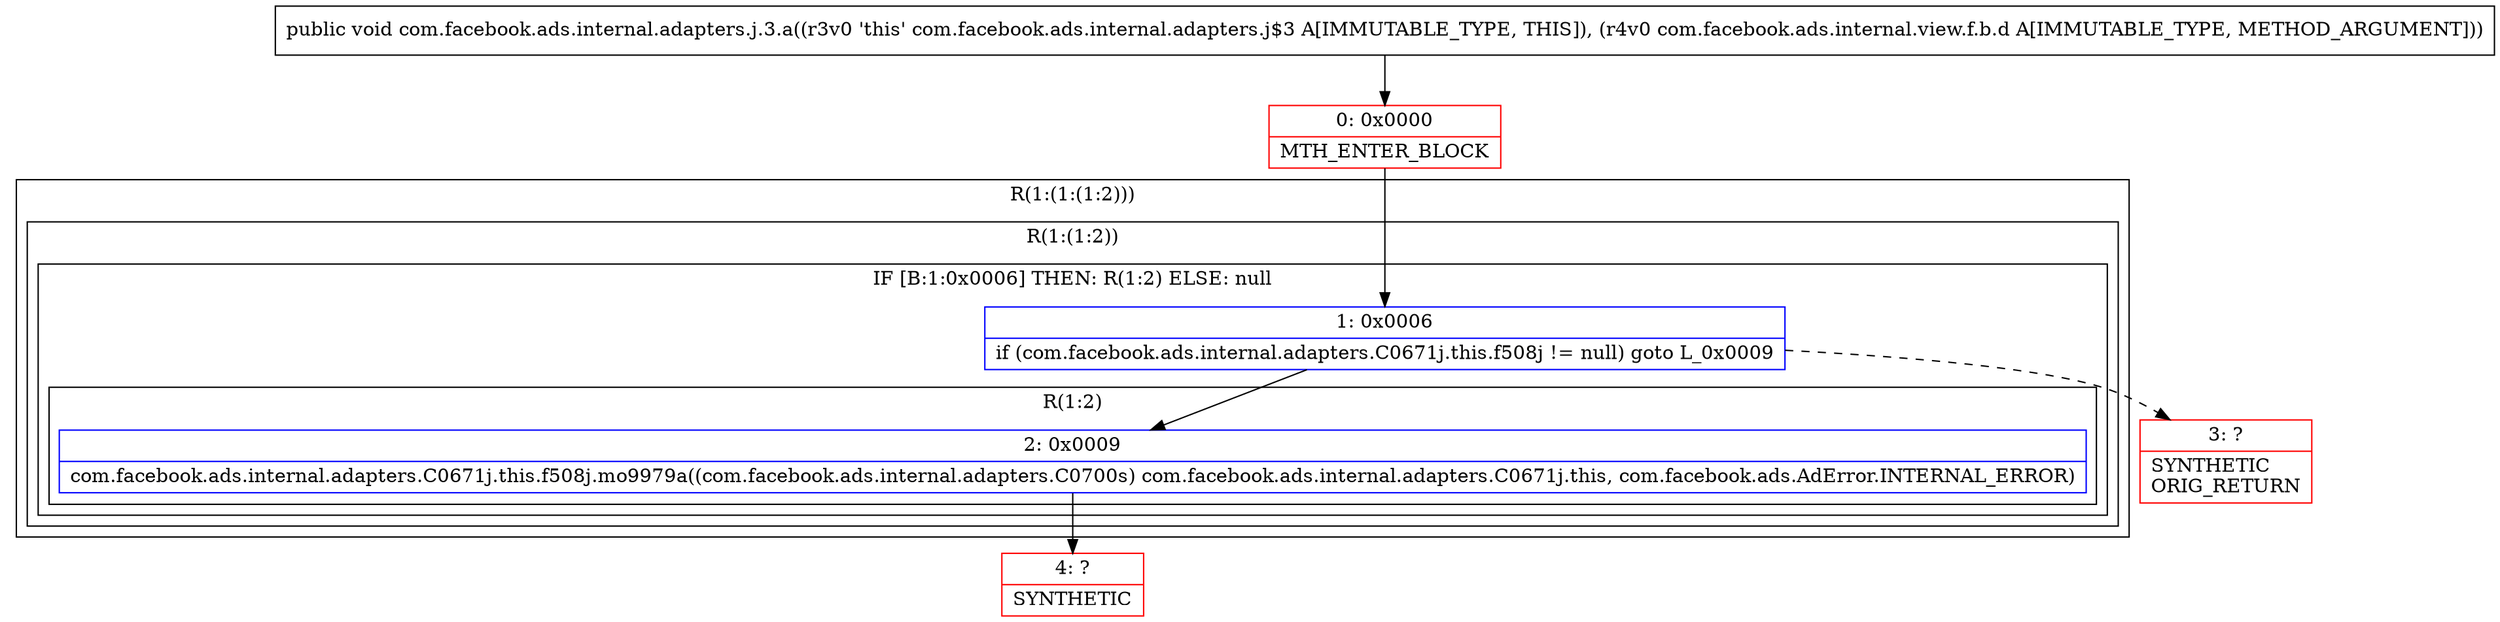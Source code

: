digraph "CFG forcom.facebook.ads.internal.adapters.j.3.a(Lcom\/facebook\/ads\/internal\/view\/f\/b\/d;)V" {
subgraph cluster_Region_1263926753 {
label = "R(1:(1:(1:2)))";
node [shape=record,color=blue];
subgraph cluster_Region_1927091894 {
label = "R(1:(1:2))";
node [shape=record,color=blue];
subgraph cluster_IfRegion_195984209 {
label = "IF [B:1:0x0006] THEN: R(1:2) ELSE: null";
node [shape=record,color=blue];
Node_1 [shape=record,label="{1\:\ 0x0006|if (com.facebook.ads.internal.adapters.C0671j.this.f508j != null) goto L_0x0009\l}"];
subgraph cluster_Region_886213909 {
label = "R(1:2)";
node [shape=record,color=blue];
Node_2 [shape=record,label="{2\:\ 0x0009|com.facebook.ads.internal.adapters.C0671j.this.f508j.mo9979a((com.facebook.ads.internal.adapters.C0700s) com.facebook.ads.internal.adapters.C0671j.this, com.facebook.ads.AdError.INTERNAL_ERROR)\l}"];
}
}
}
}
Node_0 [shape=record,color=red,label="{0\:\ 0x0000|MTH_ENTER_BLOCK\l}"];
Node_3 [shape=record,color=red,label="{3\:\ ?|SYNTHETIC\lORIG_RETURN\l}"];
Node_4 [shape=record,color=red,label="{4\:\ ?|SYNTHETIC\l}"];
MethodNode[shape=record,label="{public void com.facebook.ads.internal.adapters.j.3.a((r3v0 'this' com.facebook.ads.internal.adapters.j$3 A[IMMUTABLE_TYPE, THIS]), (r4v0 com.facebook.ads.internal.view.f.b.d A[IMMUTABLE_TYPE, METHOD_ARGUMENT])) }"];
MethodNode -> Node_0;
Node_1 -> Node_2;
Node_1 -> Node_3[style=dashed];
Node_2 -> Node_4;
Node_0 -> Node_1;
}

